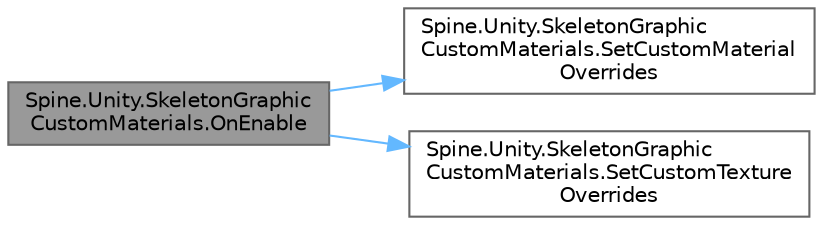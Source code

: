digraph "Spine.Unity.SkeletonGraphicCustomMaterials.OnEnable"
{
 // LATEX_PDF_SIZE
  bgcolor="transparent";
  edge [fontname=Helvetica,fontsize=10,labelfontname=Helvetica,labelfontsize=10];
  node [fontname=Helvetica,fontsize=10,shape=box,height=0.2,width=0.4];
  rankdir="LR";
  Node1 [id="Node000001",label="Spine.Unity.SkeletonGraphic\lCustomMaterials.OnEnable",height=0.2,width=0.4,color="gray40", fillcolor="grey60", style="filled", fontcolor="black",tooltip=" "];
  Node1 -> Node2 [id="edge1_Node000001_Node000002",color="steelblue1",style="solid",tooltip=" "];
  Node2 [id="Node000002",label="Spine.Unity.SkeletonGraphic\lCustomMaterials.SetCustomMaterial\lOverrides",height=0.2,width=0.4,color="grey40", fillcolor="white", style="filled",URL="$class_spine_1_1_unity_1_1_skeleton_graphic_custom_materials.html#a4f63269fe50382af6c268137ea967de3",tooltip=" "];
  Node1 -> Node3 [id="edge2_Node000001_Node000003",color="steelblue1",style="solid",tooltip=" "];
  Node3 [id="Node000003",label="Spine.Unity.SkeletonGraphic\lCustomMaterials.SetCustomTexture\lOverrides",height=0.2,width=0.4,color="grey40", fillcolor="white", style="filled",URL="$class_spine_1_1_unity_1_1_skeleton_graphic_custom_materials.html#ae3093607fdbd8dea8dae453747db7fae",tooltip=" "];
}
